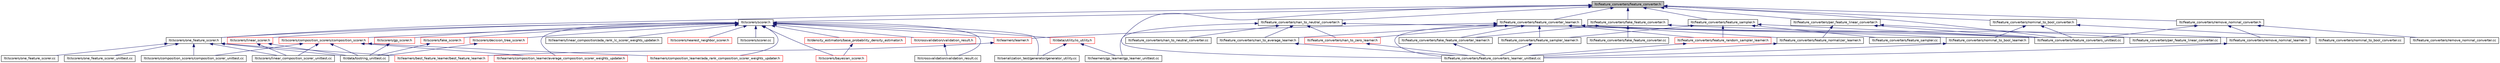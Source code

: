 digraph G
{
  edge [fontname="Helvetica",fontsize="10",labelfontname="Helvetica",labelfontsize="10"];
  node [fontname="Helvetica",fontsize="10",shape=record];
  Node1 [label="ltr/feature_converters/feature_converter.h",height=0.2,width=0.4,color="black", fillcolor="grey75", style="filled" fontcolor="black"];
  Node1 -> Node2 [dir="back",color="midnightblue",fontsize="10",style="solid",fontname="Helvetica"];
  Node2 [label="ltr/feature_converters/feature_converter_learner.h",height=0.2,width=0.4,color="black", fillcolor="white", style="filled",URL="$feature__converter__learner_8h.html"];
  Node2 -> Node3 [dir="back",color="midnightblue",fontsize="10",style="solid",fontname="Helvetica"];
  Node3 [label="ltr/learners/learner.h",height=0.2,width=0.4,color="red", fillcolor="white", style="filled",URL="$learner_8h.html"];
  Node3 -> Node4 [dir="back",color="midnightblue",fontsize="10",style="solid",fontname="Helvetica"];
  Node4 [label="ltr/learners/best_feature_learner/best_feature_learner.h",height=0.2,width=0.4,color="red", fillcolor="white", style="filled",URL="$best__feature__learner_8h.html"];
  Node2 -> Node5 [dir="back",color="midnightblue",fontsize="10",style="solid",fontname="Helvetica"];
  Node5 [label="ltr/feature_converters/fake_feature_converter_learner.h",height=0.2,width=0.4,color="black", fillcolor="white", style="filled",URL="$fake__feature__converter__learner_8h.html"];
  Node5 -> Node6 [dir="back",color="midnightblue",fontsize="10",style="solid",fontname="Helvetica"];
  Node6 [label="ltr/feature_converters/feature_converters_learner_unittest.cc",height=0.2,width=0.4,color="black", fillcolor="white", style="filled",URL="$feature__converters__learner__unittest_8cc.html"];
  Node2 -> Node6 [dir="back",color="midnightblue",fontsize="10",style="solid",fontname="Helvetica"];
  Node2 -> Node7 [dir="back",color="midnightblue",fontsize="10",style="solid",fontname="Helvetica"];
  Node7 [label="ltr/feature_converters/feature_sampler_learner.h",height=0.2,width=0.4,color="black", fillcolor="white", style="filled",URL="$feature__sampler__learner_8h.html"];
  Node7 -> Node6 [dir="back",color="midnightblue",fontsize="10",style="solid",fontname="Helvetica"];
  Node2 -> Node8 [dir="back",color="midnightblue",fontsize="10",style="solid",fontname="Helvetica"];
  Node8 [label="ltr/feature_converters/feature_random_sampler_learner.h",height=0.2,width=0.4,color="red", fillcolor="white", style="filled",URL="$feature__random__sampler__learner_8h.html"];
  Node8 -> Node6 [dir="back",color="midnightblue",fontsize="10",style="solid",fontname="Helvetica"];
  Node2 -> Node9 [dir="back",color="midnightblue",fontsize="10",style="solid",fontname="Helvetica"];
  Node9 [label="ltr/feature_converters/feature_normalizer_learner.h",height=0.2,width=0.4,color="black", fillcolor="white", style="filled",URL="$feature__normalizer__learner_8h.html"];
  Node9 -> Node6 [dir="back",color="midnightblue",fontsize="10",style="solid",fontname="Helvetica"];
  Node2 -> Node10 [dir="back",color="midnightblue",fontsize="10",style="solid",fontname="Helvetica"];
  Node10 [label="ltr/feature_converters/nan_to_zero_learner.h",height=0.2,width=0.4,color="red", fillcolor="white", style="filled",URL="$nan__to__zero__learner_8h.html"];
  Node10 -> Node6 [dir="back",color="midnightblue",fontsize="10",style="solid",fontname="Helvetica"];
  Node2 -> Node11 [dir="back",color="midnightblue",fontsize="10",style="solid",fontname="Helvetica"];
  Node11 [label="ltr/feature_converters/nan_to_average_learner.h",height=0.2,width=0.4,color="black", fillcolor="white", style="filled",URL="$nan__to__average__learner_8h.html"];
  Node11 -> Node6 [dir="back",color="midnightblue",fontsize="10",style="solid",fontname="Helvetica"];
  Node2 -> Node12 [dir="back",color="midnightblue",fontsize="10",style="solid",fontname="Helvetica"];
  Node12 [label="ltr/feature_converters/nominal_to_bool_learner.h",height=0.2,width=0.4,color="black", fillcolor="white", style="filled",URL="$nominal__to__bool__learner_8h.html"];
  Node12 -> Node6 [dir="back",color="midnightblue",fontsize="10",style="solid",fontname="Helvetica"];
  Node2 -> Node13 [dir="back",color="midnightblue",fontsize="10",style="solid",fontname="Helvetica"];
  Node13 [label="ltr/feature_converters/remove_nominal_learner.h",height=0.2,width=0.4,color="black", fillcolor="white", style="filled",URL="$remove__nominal__learner_8h.html"];
  Node13 -> Node6 [dir="back",color="midnightblue",fontsize="10",style="solid",fontname="Helvetica"];
  Node1 -> Node14 [dir="back",color="midnightblue",fontsize="10",style="solid",fontname="Helvetica"];
  Node14 [label="ltr/scorers/scorer.h",height=0.2,width=0.4,color="black", fillcolor="white", style="filled",URL="$scorer_8h.html"];
  Node14 -> Node3 [dir="back",color="midnightblue",fontsize="10",style="solid",fontname="Helvetica"];
  Node14 -> Node15 [dir="back",color="midnightblue",fontsize="10",style="solid",fontname="Helvetica"];
  Node15 [label="ltr/crossvalidation/validation_result.h",height=0.2,width=0.4,color="red", fillcolor="white", style="filled",URL="$validation__result_8h.html"];
  Node15 -> Node16 [dir="back",color="midnightblue",fontsize="10",style="solid",fontname="Helvetica"];
  Node16 [label="ltr/crossvalidation/validation_result.cc",height=0.2,width=0.4,color="black", fillcolor="white", style="filled",URL="$validation__result_8cc.html"];
  Node14 -> Node17 [dir="back",color="midnightblue",fontsize="10",style="solid",fontname="Helvetica"];
  Node17 [label="ltr/scorers/one_feature_scorer.h",height=0.2,width=0.4,color="black", fillcolor="white", style="filled",URL="$one__feature__scorer_8h.html"];
  Node17 -> Node4 [dir="back",color="midnightblue",fontsize="10",style="solid",fontname="Helvetica"];
  Node17 -> Node18 [dir="back",color="midnightblue",fontsize="10",style="solid",fontname="Helvetica"];
  Node18 [label="ltr/data/tostring_unittest.cc",height=0.2,width=0.4,color="black", fillcolor="white", style="filled",URL="$tostring__unittest_8cc.html"];
  Node17 -> Node19 [dir="back",color="midnightblue",fontsize="10",style="solid",fontname="Helvetica"];
  Node19 [label="ltr/scorers/composition_scorers/composition_scorer_unittest.cc",height=0.2,width=0.4,color="black", fillcolor="white", style="filled",URL="$composition__scorer__unittest_8cc.html"];
  Node17 -> Node20 [dir="back",color="midnightblue",fontsize="10",style="solid",fontname="Helvetica"];
  Node20 [label="ltr/scorers/linear_composition_scorer_unittest.cc",height=0.2,width=0.4,color="black", fillcolor="white", style="filled",URL="$linear__composition__scorer__unittest_8cc.html"];
  Node17 -> Node21 [dir="back",color="midnightblue",fontsize="10",style="solid",fontname="Helvetica"];
  Node21 [label="ltr/scorers/one_feature_scorer.cc",height=0.2,width=0.4,color="black", fillcolor="white", style="filled",URL="$one__feature__scorer_8cc.html"];
  Node17 -> Node22 [dir="back",color="midnightblue",fontsize="10",style="solid",fontname="Helvetica"];
  Node22 [label="ltr/scorers/one_feature_scorer_unittest.cc",height=0.2,width=0.4,color="black", fillcolor="white", style="filled",URL="$one__feature__scorer__unittest_8cc.html"];
  Node14 -> Node23 [dir="back",color="midnightblue",fontsize="10",style="solid",fontname="Helvetica"];
  Node23 [label="ltr/scorers/fake_scorer.h",height=0.2,width=0.4,color="red", fillcolor="white", style="filled",URL="$fake__scorer_8h.html"];
  Node23 -> Node18 [dir="back",color="midnightblue",fontsize="10",style="solid",fontname="Helvetica"];
  Node14 -> Node16 [dir="back",color="midnightblue",fontsize="10",style="solid",fontname="Helvetica"];
  Node14 -> Node24 [dir="back",color="midnightblue",fontsize="10",style="solid",fontname="Helvetica"];
  Node24 [label="ltr/scorers/decision_tree_scorer.h",height=0.2,width=0.4,color="red", fillcolor="white", style="filled",URL="$decision__tree__scorer_8h.html"];
  Node24 -> Node18 [dir="back",color="midnightblue",fontsize="10",style="solid",fontname="Helvetica"];
  Node14 -> Node25 [dir="back",color="midnightblue",fontsize="10",style="solid",fontname="Helvetica"];
  Node25 [label="ltr/scorers/gp_scorer.h",height=0.2,width=0.4,color="red", fillcolor="white", style="filled",URL="$gp__scorer_8h.html"];
  Node25 -> Node18 [dir="back",color="midnightblue",fontsize="10",style="solid",fontname="Helvetica"];
  Node14 -> Node26 [dir="back",color="midnightblue",fontsize="10",style="solid",fontname="Helvetica"];
  Node26 [label="ltr/scorers/linear_scorer.h",height=0.2,width=0.4,color="red", fillcolor="white", style="filled",URL="$linear__scorer_8h.html"];
  Node26 -> Node18 [dir="back",color="midnightblue",fontsize="10",style="solid",fontname="Helvetica"];
  Node26 -> Node20 [dir="back",color="midnightblue",fontsize="10",style="solid",fontname="Helvetica"];
  Node14 -> Node27 [dir="back",color="midnightblue",fontsize="10",style="solid",fontname="Helvetica"];
  Node27 [label="ltr/scorers/composition_scorers/composition_scorer.h",height=0.2,width=0.4,color="red", fillcolor="white", style="filled",URL="$composition__scorer_8h.html"];
  Node27 -> Node18 [dir="back",color="midnightblue",fontsize="10",style="solid",fontname="Helvetica"];
  Node27 -> Node28 [dir="back",color="midnightblue",fontsize="10",style="solid",fontname="Helvetica"];
  Node28 [label="ltr/learners/composition_learner/ada_rank_composition_scorer_weights_updater.h",height=0.2,width=0.4,color="red", fillcolor="white", style="filled",URL="$ada__rank__composition__scorer__weights__updater_8h.html"];
  Node27 -> Node29 [dir="back",color="midnightblue",fontsize="10",style="solid",fontname="Helvetica"];
  Node29 [label="ltr/learners/composition_learner/average_composition_scorer_weights_updater.h",height=0.2,width=0.4,color="red", fillcolor="white", style="filled",URL="$average__composition__scorer__weights__updater_8h.html"];
  Node27 -> Node19 [dir="back",color="midnightblue",fontsize="10",style="solid",fontname="Helvetica"];
  Node27 -> Node20 [dir="back",color="midnightblue",fontsize="10",style="solid",fontname="Helvetica"];
  Node14 -> Node30 [dir="back",color="midnightblue",fontsize="10",style="solid",fontname="Helvetica"];
  Node30 [label="ltr/data/utility/io_utility.h",height=0.2,width=0.4,color="red", fillcolor="white", style="filled",URL="$io__utility_8h.html"];
  Node30 -> Node31 [dir="back",color="midnightblue",fontsize="10",style="solid",fontname="Helvetica"];
  Node31 [label="ltr/learners/gp_learner/gp_learner_unittest.cc",height=0.2,width=0.4,color="black", fillcolor="white", style="filled",URL="$gp__learner__unittest_8cc.html"];
  Node30 -> Node32 [dir="back",color="midnightblue",fontsize="10",style="solid",fontname="Helvetica"];
  Node32 [label="ltr/serialization_test/generator/generator_utility.cc",height=0.2,width=0.4,color="black", fillcolor="white", style="filled",URL="$generator__utility_8cc.html"];
  Node14 -> Node33 [dir="back",color="midnightblue",fontsize="10",style="solid",fontname="Helvetica"];
  Node33 [label="ltr/density_estimators/base_probability_density_estimator.h",height=0.2,width=0.4,color="red", fillcolor="white", style="filled",URL="$base__probability__density__estimator_8h.html"];
  Node33 -> Node34 [dir="back",color="midnightblue",fontsize="10",style="solid",fontname="Helvetica"];
  Node34 [label="ltr/scorers/bayesian_scorer.h",height=0.2,width=0.4,color="red", fillcolor="white", style="filled",URL="$bayesian__scorer_8h.html"];
  Node14 -> Node34 [dir="back",color="midnightblue",fontsize="10",style="solid",fontname="Helvetica"];
  Node14 -> Node28 [dir="back",color="midnightblue",fontsize="10",style="solid",fontname="Helvetica"];
  Node14 -> Node29 [dir="back",color="midnightblue",fontsize="10",style="solid",fontname="Helvetica"];
  Node14 -> Node35 [dir="back",color="midnightblue",fontsize="10",style="solid",fontname="Helvetica"];
  Node35 [label="ltr/learners/linear_composition/ada_rank_lc_scorer_weights_updater.h",height=0.2,width=0.4,color="black", fillcolor="white", style="filled",URL="$ada__rank__lc__scorer__weights__updater_8h.html"];
  Node14 -> Node36 [dir="back",color="midnightblue",fontsize="10",style="solid",fontname="Helvetica"];
  Node36 [label="ltr/scorers/nearest_neighbor_scorer.h",height=0.2,width=0.4,color="red", fillcolor="white", style="filled",URL="$nearest__neighbor__scorer_8h.html"];
  Node14 -> Node37 [dir="back",color="midnightblue",fontsize="10",style="solid",fontname="Helvetica"];
  Node37 [label="ltr/scorers/scorer.cc",height=0.2,width=0.4,color="black", fillcolor="white", style="filled",URL="$scorer_8cc.html"];
  Node14 -> Node32 [dir="back",color="midnightblue",fontsize="10",style="solid",fontname="Helvetica"];
  Node1 -> Node17 [dir="back",color="midnightblue",fontsize="10",style="solid",fontname="Helvetica"];
  Node1 -> Node38 [dir="back",color="midnightblue",fontsize="10",style="solid",fontname="Helvetica"];
  Node38 [label="ltr/feature_converters/fake_feature_converter.h",height=0.2,width=0.4,color="black", fillcolor="white", style="filled",URL="$fake__feature__converter_8h.html"];
  Node38 -> Node39 [dir="back",color="midnightblue",fontsize="10",style="solid",fontname="Helvetica"];
  Node39 [label="ltr/feature_converters/fake_feature_converter.cc",height=0.2,width=0.4,color="black", fillcolor="white", style="filled",URL="$fake__feature__converter_8cc.html"];
  Node38 -> Node5 [dir="back",color="midnightblue",fontsize="10",style="solid",fontname="Helvetica"];
  Node38 -> Node40 [dir="back",color="midnightblue",fontsize="10",style="solid",fontname="Helvetica"];
  Node40 [label="ltr/feature_converters/feature_converters_unittest.cc",height=0.2,width=0.4,color="black", fillcolor="white", style="filled",URL="$feature__converters__unittest_8cc.html"];
  Node1 -> Node6 [dir="back",color="midnightblue",fontsize="10",style="solid",fontname="Helvetica"];
  Node1 -> Node41 [dir="back",color="midnightblue",fontsize="10",style="solid",fontname="Helvetica"];
  Node41 [label="ltr/feature_converters/feature_sampler.h",height=0.2,width=0.4,color="black", fillcolor="white", style="filled",URL="$feature__sampler_8h.html"];
  Node41 -> Node7 [dir="back",color="midnightblue",fontsize="10",style="solid",fontname="Helvetica"];
  Node41 -> Node8 [dir="back",color="midnightblue",fontsize="10",style="solid",fontname="Helvetica"];
  Node41 -> Node40 [dir="back",color="midnightblue",fontsize="10",style="solid",fontname="Helvetica"];
  Node41 -> Node42 [dir="back",color="midnightblue",fontsize="10",style="solid",fontname="Helvetica"];
  Node42 [label="ltr/feature_converters/feature_sampler.cc",height=0.2,width=0.4,color="black", fillcolor="white", style="filled",URL="$feature__sampler_8cc.html"];
  Node1 -> Node43 [dir="back",color="midnightblue",fontsize="10",style="solid",fontname="Helvetica"];
  Node43 [label="ltr/feature_converters/per_feature_linear_converter.h",height=0.2,width=0.4,color="black", fillcolor="white", style="filled",URL="$per__feature__linear__converter_8h.html"];
  Node43 -> Node9 [dir="back",color="midnightblue",fontsize="10",style="solid",fontname="Helvetica"];
  Node43 -> Node40 [dir="back",color="midnightblue",fontsize="10",style="solid",fontname="Helvetica"];
  Node43 -> Node44 [dir="back",color="midnightblue",fontsize="10",style="solid",fontname="Helvetica"];
  Node44 [label="ltr/feature_converters/per_feature_linear_converter.cc",height=0.2,width=0.4,color="black", fillcolor="white", style="filled",URL="$per__feature__linear__converter_8cc.html"];
  Node1 -> Node45 [dir="back",color="midnightblue",fontsize="10",style="solid",fontname="Helvetica"];
  Node45 [label="ltr/feature_converters/nan_to_neutral_converter.h",height=0.2,width=0.4,color="black", fillcolor="white", style="filled",URL="$nan__to__neutral__converter_8h.html"];
  Node45 -> Node10 [dir="back",color="midnightblue",fontsize="10",style="solid",fontname="Helvetica"];
  Node45 -> Node11 [dir="back",color="midnightblue",fontsize="10",style="solid",fontname="Helvetica"];
  Node45 -> Node40 [dir="back",color="midnightblue",fontsize="10",style="solid",fontname="Helvetica"];
  Node45 -> Node46 [dir="back",color="midnightblue",fontsize="10",style="solid",fontname="Helvetica"];
  Node46 [label="ltr/feature_converters/nan_to_neutral_converter.cc",height=0.2,width=0.4,color="black", fillcolor="white", style="filled",URL="$nan__to__neutral__converter_8cc.html"];
  Node45 -> Node31 [dir="back",color="midnightblue",fontsize="10",style="solid",fontname="Helvetica"];
  Node1 -> Node47 [dir="back",color="midnightblue",fontsize="10",style="solid",fontname="Helvetica"];
  Node47 [label="ltr/feature_converters/nominal_to_bool_converter.h",height=0.2,width=0.4,color="black", fillcolor="white", style="filled",URL="$nominal__to__bool__converter_8h.html"];
  Node47 -> Node12 [dir="back",color="midnightblue",fontsize="10",style="solid",fontname="Helvetica"];
  Node47 -> Node40 [dir="back",color="midnightblue",fontsize="10",style="solid",fontname="Helvetica"];
  Node47 -> Node48 [dir="back",color="midnightblue",fontsize="10",style="solid",fontname="Helvetica"];
  Node48 [label="ltr/feature_converters/nominal_to_bool_converter.cc",height=0.2,width=0.4,color="black", fillcolor="white", style="filled",URL="$nominal__to__bool__converter_8cc.html"];
  Node1 -> Node49 [dir="back",color="midnightblue",fontsize="10",style="solid",fontname="Helvetica"];
  Node49 [label="ltr/feature_converters/remove_nominal_converter.h",height=0.2,width=0.4,color="black", fillcolor="white", style="filled",URL="$remove__nominal__converter_8h.html"];
  Node49 -> Node13 [dir="back",color="midnightblue",fontsize="10",style="solid",fontname="Helvetica"];
  Node49 -> Node40 [dir="back",color="midnightblue",fontsize="10",style="solid",fontname="Helvetica"];
  Node49 -> Node50 [dir="back",color="midnightblue",fontsize="10",style="solid",fontname="Helvetica"];
  Node50 [label="ltr/feature_converters/remove_nominal_converter.cc",height=0.2,width=0.4,color="black", fillcolor="white", style="filled",URL="$remove__nominal__converter_8cc.html"];
  Node1 -> Node40 [dir="back",color="midnightblue",fontsize="10",style="solid",fontname="Helvetica"];
}
